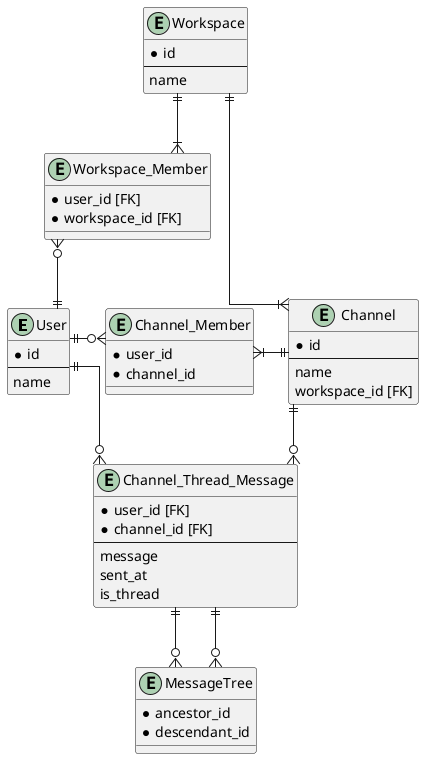 @startuml chat-v1

skinparam linetype ortho

entity User {
    * id
    ---
    name
}

entity Workspace {
    * id
    ---
    name
}

entity Channel {
    * id
    ---
    name
    workspace_id [FK]
}

entity Workspace_Member {
    * user_id [FK]
    * workspace_id [FK]
}

entity Channel_Member {
    * user_id
    * channel_id
}

entity Channel_Thread_Message {
    * user_id [FK]
    * channel_id [FK]
    --
    message
    sent_at
    is_thread
}

entity MessageTree {
    * ancestor_id
    * descendant_id
}

Workspace ||--|{ Channel
User ||-u-o{ Workspace_Member
Workspace ||--|{ Workspace_Member
User ||-r-o{ Channel_Member
Channel ||-l-|{ Channel_Member
User ||--o{ Channel_Thread_Message
Channel ||--o{ Channel_Thread_Message
Channel_Thread_Message ||--o{ MessageTree
Channel_Thread_Message ||--o{ MessageTree

@enduml
